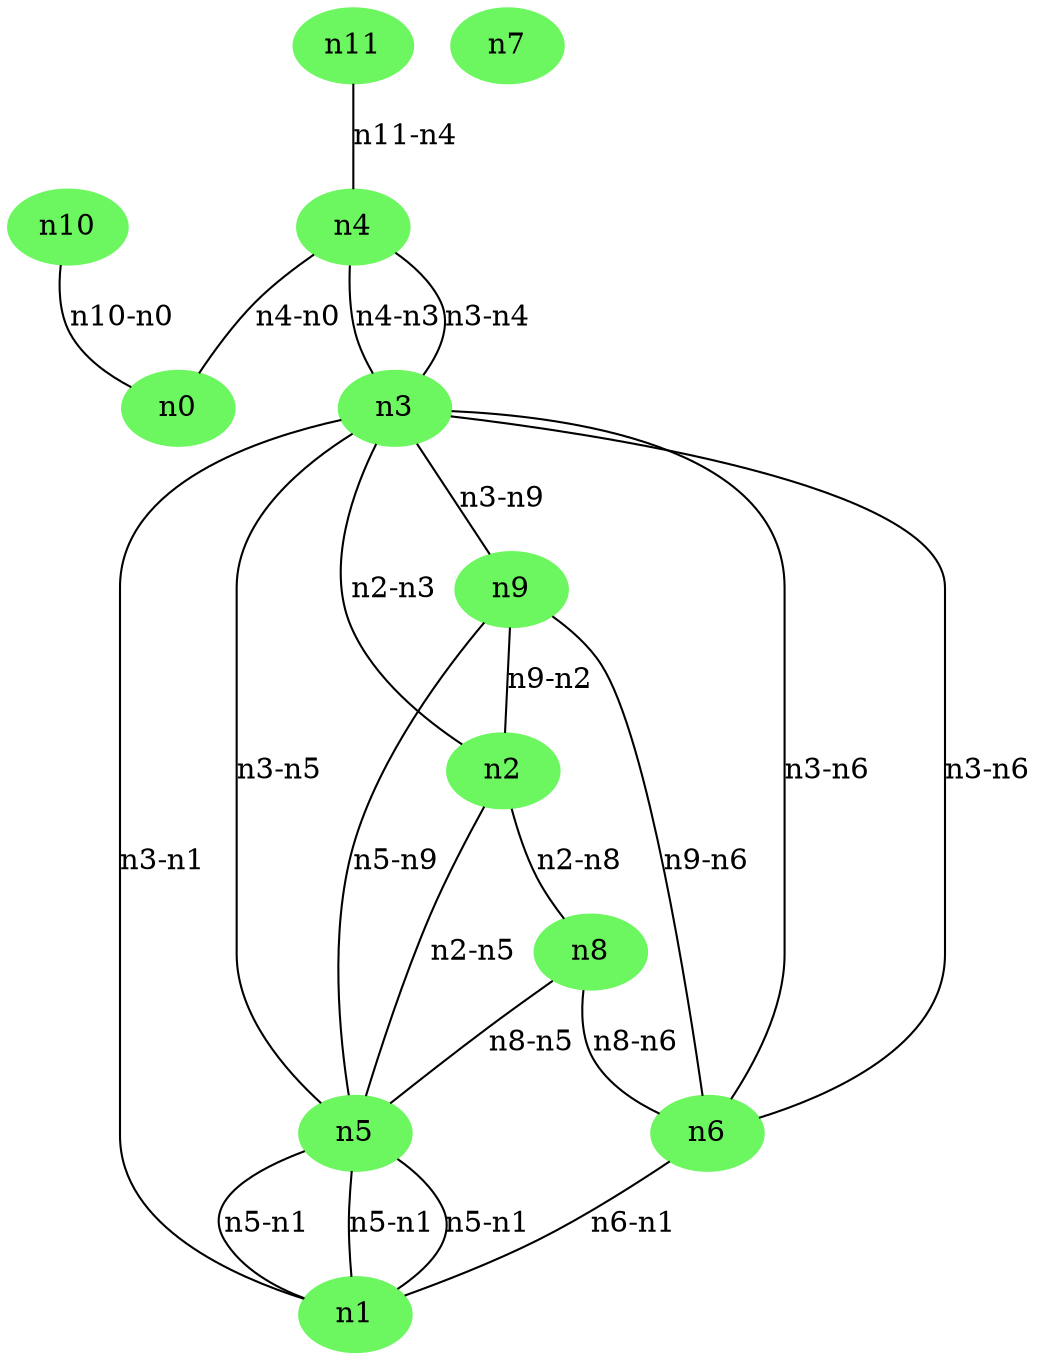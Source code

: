 graph{
	node[style="filled", color="#6CF65F"]
	0[label="cpuOffloading - request:404.95 - limit:403.75", label="n0"];
	1[label="cpuOffloading - request:602.58 - limit:527.90", label="n1"];
	2[label="cpuOffloading - request:128.71 - limit:133.95", label="n2"];
	3[label="cpuOffloading - request:289.05 - limit:376.99", label="n3"];
	4[label="cpuOffloading - request:136.64 - limit:190.28", label="n4"];
	5[label="cpuOffloading - request:130.35 - limit:147.98", label="n5"];
	6[label="cpuOffloading - request:733.18 - limit:605.00", label="n6"];
	7[label="cpuOffloading - request:575.66 - limit:431.70", label="n7"];
	8[label="cpuOffloading - request:703.26 - limit:503.47", label="n8"];
	9[label="cpuOffloading - request:606.49 - limit:404.82", label="n9"];
	10[label="cpuOffloading - request:450.73 - limit:445.23", label="n10"];
	11[label="cpuOffloading - request:495.08 - limit:427.73", label="n11"];
	10 -- 0[label="latency - value:24.41", label="n10-n0"];
	11 -- 4[label="latency - value:19.00", label="n11-n4"];
	9 -- 2[label="latency - value:15.73", label="n9-n2"];
	4 -- 3[label="latency - value:18.50", label="n4-n3"];
	8 -- 5[label="latency - value:9.86", label="n8-n5"];
	3 -- 4[label="latency - value:19.07", label="n3-n4"];
	3 -- 5[label="latency - value:51.29", label="n3-n5"];
	4 -- 0[label="latency - value:74.34", label="n4-n0"];
	5 -- 1[label="latency - value:67.90", label="n5-n1"];
	2 -- 3[label="latency - value:51.17", label="n2-n3"];
	5 -- 1[label="latency - value:11.92", label="n5-n1"];
	2 -- 8[label="latency - value:57.31", label="n2-n8"];
	3 -- 9[label="latency - value:31.59", label="n3-n9"];
	8 -- 6[label="latency - value:40.69", label="n8-n6"];
	2 -- 5[label="latency - value:27.21", label="n2-n5"];
	9 -- 6[label="latency - value:31.58", label="n9-n6"];
	6 -- 1[label="latency - value:54.70", label="n6-n1"];
	3 -- 1[label="latency - value:54.17", label="n3-n1"];
	5 -- 1[label="latency - value:65.18", label="n5-n1"];
	5 -- 9[label="latency - value:8.02", label="n5-n9"];
	3 -- 6[label="latency - value:46.77", label="n3-n6"];
	3 -- 6[label="latency - value:24.45", label="n3-n6"];
}
